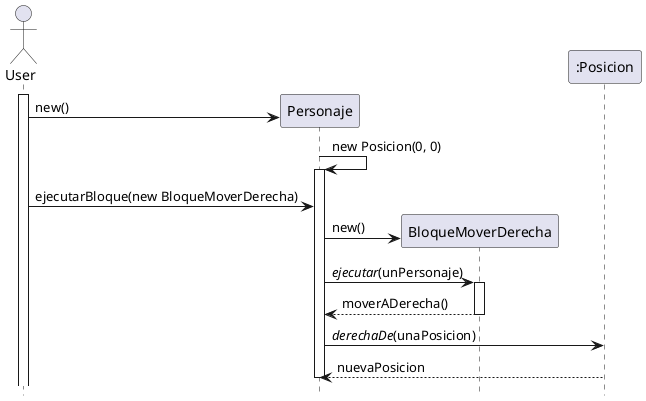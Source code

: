 @startuml

actor User
hide footbox
activate User
create Personaje
User -> Personaje: new()

Personaje -> Personaje: new Posicion(0, 0)
activate Personaje

User -> Personaje: ejecutarBloque(new BloqueMoverDerecha)
create BloqueMoverDerecha
Personaje -> BloqueMoverDerecha: new()

Personaje -> BloqueMoverDerecha:  //ejecutar//(unPersonaje)
activate BloqueMoverDerecha
BloqueMoverDerecha --> Personaje: moverADerecha()
deactivate BloqueMoverDerecha
Personaje -> ":Posicion": //derechaDe//(unaPosicion)

":Posicion" --> Personaje: nuevaPosicion
deactivate Personaje

@enduml

